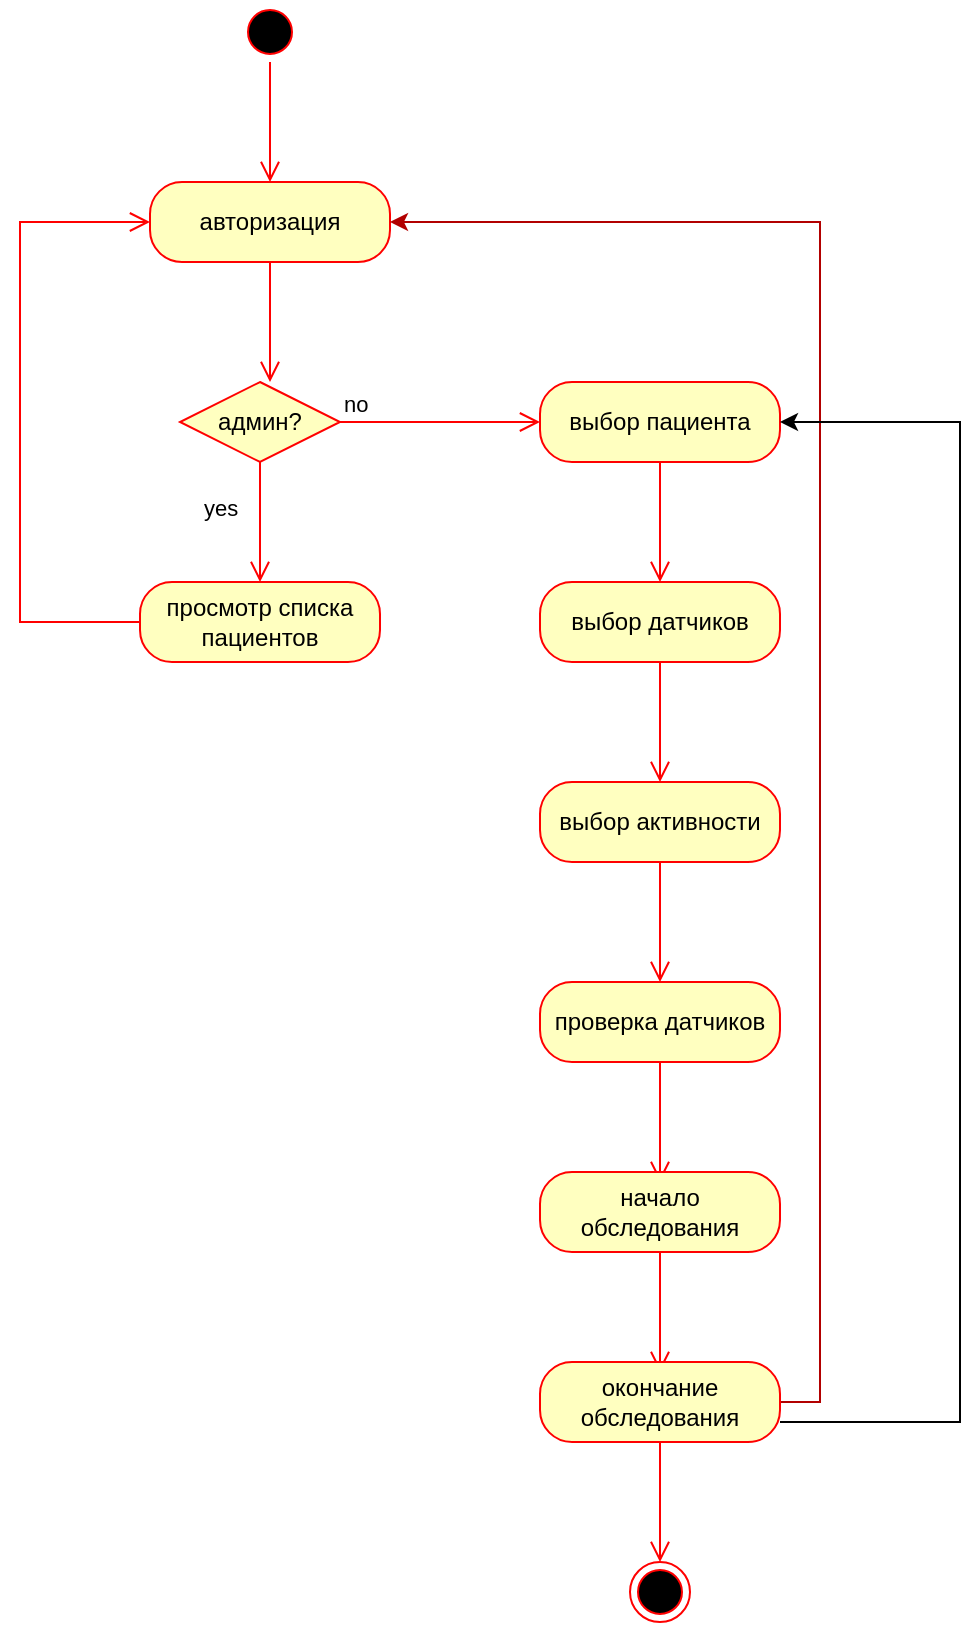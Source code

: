 <mxfile version="15.8.3" type="github">
  <diagram id="OYxJVIjx7fLP1QQaOjTH" name="Page-1">
    <mxGraphModel dx="782" dy="507" grid="1" gridSize="10" guides="1" tooltips="1" connect="1" arrows="1" fold="1" page="1" pageScale="1" pageWidth="827" pageHeight="1169" math="0" shadow="0">
      <root>
        <mxCell id="0" />
        <mxCell id="1" parent="0" />
        <mxCell id="NR72RbIex48ul02NXWyI-1" value="" style="ellipse;html=1;shape=startState;fillColor=#000000;strokeColor=#ff0000;" vertex="1" parent="1">
          <mxGeometry x="360" width="30" height="30" as="geometry" />
        </mxCell>
        <mxCell id="NR72RbIex48ul02NXWyI-2" value="" style="edgeStyle=orthogonalEdgeStyle;html=1;verticalAlign=bottom;endArrow=open;endSize=8;strokeColor=#ff0000;rounded=0;" edge="1" source="NR72RbIex48ul02NXWyI-1" parent="1">
          <mxGeometry relative="1" as="geometry">
            <mxPoint x="375" y="90" as="targetPoint" />
          </mxGeometry>
        </mxCell>
        <mxCell id="NR72RbIex48ul02NXWyI-3" value="авторизация" style="rounded=1;whiteSpace=wrap;html=1;arcSize=40;fontColor=#000000;fillColor=#ffffc0;strokeColor=#ff0000;" vertex="1" parent="1">
          <mxGeometry x="315" y="90" width="120" height="40" as="geometry" />
        </mxCell>
        <mxCell id="NR72RbIex48ul02NXWyI-4" value="" style="edgeStyle=orthogonalEdgeStyle;html=1;verticalAlign=bottom;endArrow=open;endSize=8;strokeColor=#ff0000;rounded=0;" edge="1" source="NR72RbIex48ul02NXWyI-3" parent="1">
          <mxGeometry relative="1" as="geometry">
            <mxPoint x="375" y="190" as="targetPoint" />
          </mxGeometry>
        </mxCell>
        <mxCell id="NR72RbIex48ul02NXWyI-5" value="админ?" style="rhombus;whiteSpace=wrap;html=1;fillColor=#ffffc0;strokeColor=#ff0000;" vertex="1" parent="1">
          <mxGeometry x="330" y="190" width="80" height="40" as="geometry" />
        </mxCell>
        <mxCell id="NR72RbIex48ul02NXWyI-6" value="no" style="edgeStyle=orthogonalEdgeStyle;html=1;align=left;verticalAlign=bottom;endArrow=open;endSize=8;strokeColor=#ff0000;rounded=0;" edge="1" source="NR72RbIex48ul02NXWyI-5" parent="1">
          <mxGeometry x="-1" relative="1" as="geometry">
            <mxPoint x="510" y="210" as="targetPoint" />
          </mxGeometry>
        </mxCell>
        <mxCell id="NR72RbIex48ul02NXWyI-7" value="yes" style="edgeStyle=orthogonalEdgeStyle;html=1;align=left;verticalAlign=top;endArrow=open;endSize=8;strokeColor=#ff0000;rounded=0;" edge="1" source="NR72RbIex48ul02NXWyI-5" parent="1">
          <mxGeometry x="-0.667" y="-30" relative="1" as="geometry">
            <mxPoint x="370" y="290" as="targetPoint" />
            <mxPoint as="offset" />
          </mxGeometry>
        </mxCell>
        <mxCell id="NR72RbIex48ul02NXWyI-8" value="просмотр списка пациентов" style="rounded=1;whiteSpace=wrap;html=1;arcSize=40;fontColor=#000000;fillColor=#ffffc0;strokeColor=#ff0000;" vertex="1" parent="1">
          <mxGeometry x="310" y="290" width="120" height="40" as="geometry" />
        </mxCell>
        <mxCell id="NR72RbIex48ul02NXWyI-9" value="" style="edgeStyle=orthogonalEdgeStyle;html=1;verticalAlign=bottom;endArrow=open;endSize=8;strokeColor=#ff0000;rounded=0;entryX=0;entryY=0.5;entryDx=0;entryDy=0;" edge="1" source="NR72RbIex48ul02NXWyI-8" parent="1" target="NR72RbIex48ul02NXWyI-3">
          <mxGeometry relative="1" as="geometry">
            <mxPoint x="370" y="400" as="targetPoint" />
            <Array as="points">
              <mxPoint x="250" y="310" />
              <mxPoint x="250" y="110" />
            </Array>
          </mxGeometry>
        </mxCell>
        <mxCell id="NR72RbIex48ul02NXWyI-10" value="выбор пациента" style="rounded=1;whiteSpace=wrap;html=1;arcSize=40;fontColor=#000000;fillColor=#ffffc0;strokeColor=#ff0000;" vertex="1" parent="1">
          <mxGeometry x="510" y="190" width="120" height="40" as="geometry" />
        </mxCell>
        <mxCell id="NR72RbIex48ul02NXWyI-11" value="" style="edgeStyle=orthogonalEdgeStyle;html=1;verticalAlign=bottom;endArrow=open;endSize=8;strokeColor=#ff0000;rounded=0;" edge="1" source="NR72RbIex48ul02NXWyI-10" parent="1">
          <mxGeometry relative="1" as="geometry">
            <mxPoint x="570" y="290" as="targetPoint" />
          </mxGeometry>
        </mxCell>
        <mxCell id="NR72RbIex48ul02NXWyI-12" value="выбор датчиков" style="rounded=1;whiteSpace=wrap;html=1;arcSize=40;fontColor=#000000;fillColor=#ffffc0;strokeColor=#ff0000;" vertex="1" parent="1">
          <mxGeometry x="510" y="290" width="120" height="40" as="geometry" />
        </mxCell>
        <mxCell id="NR72RbIex48ul02NXWyI-13" value="" style="edgeStyle=orthogonalEdgeStyle;html=1;verticalAlign=bottom;endArrow=open;endSize=8;strokeColor=#ff0000;rounded=0;" edge="1" source="NR72RbIex48ul02NXWyI-12" parent="1">
          <mxGeometry relative="1" as="geometry">
            <mxPoint x="570" y="390" as="targetPoint" />
          </mxGeometry>
        </mxCell>
        <mxCell id="NR72RbIex48ul02NXWyI-14" value="выбор активности" style="rounded=1;whiteSpace=wrap;html=1;arcSize=40;fontColor=#000000;fillColor=#ffffc0;strokeColor=#ff0000;" vertex="1" parent="1">
          <mxGeometry x="510" y="390" width="120" height="40" as="geometry" />
        </mxCell>
        <mxCell id="NR72RbIex48ul02NXWyI-15" value="" style="edgeStyle=orthogonalEdgeStyle;html=1;verticalAlign=bottom;endArrow=open;endSize=8;strokeColor=#ff0000;rounded=0;" edge="1" source="NR72RbIex48ul02NXWyI-14" parent="1">
          <mxGeometry relative="1" as="geometry">
            <mxPoint x="570" y="490" as="targetPoint" />
          </mxGeometry>
        </mxCell>
        <mxCell id="NR72RbIex48ul02NXWyI-16" value="проверка датчиков" style="rounded=1;whiteSpace=wrap;html=1;arcSize=40;fontColor=#000000;fillColor=#ffffc0;strokeColor=#ff0000;" vertex="1" parent="1">
          <mxGeometry x="510" y="490" width="120" height="40" as="geometry" />
        </mxCell>
        <mxCell id="NR72RbIex48ul02NXWyI-17" value="" style="edgeStyle=orthogonalEdgeStyle;html=1;verticalAlign=bottom;endArrow=open;endSize=8;strokeColor=#ff0000;rounded=0;" edge="1" source="NR72RbIex48ul02NXWyI-16" parent="1">
          <mxGeometry relative="1" as="geometry">
            <mxPoint x="570" y="590" as="targetPoint" />
          </mxGeometry>
        </mxCell>
        <mxCell id="NR72RbIex48ul02NXWyI-18" value="начало обследования" style="rounded=1;whiteSpace=wrap;html=1;arcSize=40;fontColor=#000000;fillColor=#ffffc0;strokeColor=#ff0000;" vertex="1" parent="1">
          <mxGeometry x="510" y="585" width="120" height="40" as="geometry" />
        </mxCell>
        <mxCell id="NR72RbIex48ul02NXWyI-19" value="" style="edgeStyle=orthogonalEdgeStyle;html=1;verticalAlign=bottom;endArrow=open;endSize=8;strokeColor=#ff0000;rounded=0;" edge="1" source="NR72RbIex48ul02NXWyI-18" parent="1">
          <mxGeometry relative="1" as="geometry">
            <mxPoint x="570" y="685" as="targetPoint" />
          </mxGeometry>
        </mxCell>
        <mxCell id="NR72RbIex48ul02NXWyI-23" style="edgeStyle=orthogonalEdgeStyle;rounded=0;orthogonalLoop=1;jettySize=auto;html=1;exitX=1;exitY=0.5;exitDx=0;exitDy=0;entryX=1;entryY=0.5;entryDx=0;entryDy=0;fillColor=#e51400;strokeColor=#B20000;" edge="1" parent="1" source="NR72RbIex48ul02NXWyI-20" target="NR72RbIex48ul02NXWyI-3">
          <mxGeometry relative="1" as="geometry" />
        </mxCell>
        <mxCell id="NR72RbIex48ul02NXWyI-24" style="edgeStyle=orthogonalEdgeStyle;rounded=0;orthogonalLoop=1;jettySize=auto;html=1;exitX=1;exitY=0.75;exitDx=0;exitDy=0;entryX=1;entryY=0.5;entryDx=0;entryDy=0;" edge="1" parent="1" source="NR72RbIex48ul02NXWyI-20" target="NR72RbIex48ul02NXWyI-10">
          <mxGeometry relative="1" as="geometry">
            <Array as="points">
              <mxPoint x="720" y="710" />
              <mxPoint x="720" y="210" />
            </Array>
          </mxGeometry>
        </mxCell>
        <mxCell id="NR72RbIex48ul02NXWyI-20" value="окончание обследования" style="rounded=1;whiteSpace=wrap;html=1;arcSize=40;fontColor=#000000;fillColor=#ffffc0;strokeColor=#ff0000;" vertex="1" parent="1">
          <mxGeometry x="510" y="680" width="120" height="40" as="geometry" />
        </mxCell>
        <mxCell id="NR72RbIex48ul02NXWyI-21" value="" style="edgeStyle=orthogonalEdgeStyle;html=1;verticalAlign=bottom;endArrow=open;endSize=8;strokeColor=#ff0000;rounded=0;" edge="1" source="NR72RbIex48ul02NXWyI-20" parent="1">
          <mxGeometry relative="1" as="geometry">
            <mxPoint x="570" y="780" as="targetPoint" />
          </mxGeometry>
        </mxCell>
        <mxCell id="NR72RbIex48ul02NXWyI-22" value="" style="ellipse;html=1;shape=endState;fillColor=#000000;strokeColor=#ff0000;" vertex="1" parent="1">
          <mxGeometry x="555" y="780" width="30" height="30" as="geometry" />
        </mxCell>
      </root>
    </mxGraphModel>
  </diagram>
</mxfile>
